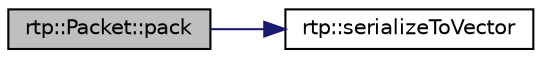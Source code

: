 digraph "rtp::Packet::pack"
{
  edge [fontname="Helvetica",fontsize="10",labelfontname="Helvetica",labelfontsize="10"];
  node [fontname="Helvetica",fontsize="10",shape=record];
  rankdir="LR";
  Node14 [label="rtp::Packet::pack",height=0.2,width=0.4,color="black", fillcolor="grey75", style="filled", fontcolor="black"];
  Node14 -> Node15 [color="midnightblue",fontsize="10",style="solid",fontname="Helvetica"];
  Node15 [label="rtp::serializeToVector",height=0.2,width=0.4,color="black", fillcolor="white", style="filled",URL="$namespacertp.html#a9d71039fcc36747d650cb8cc105a7f21"];
}
